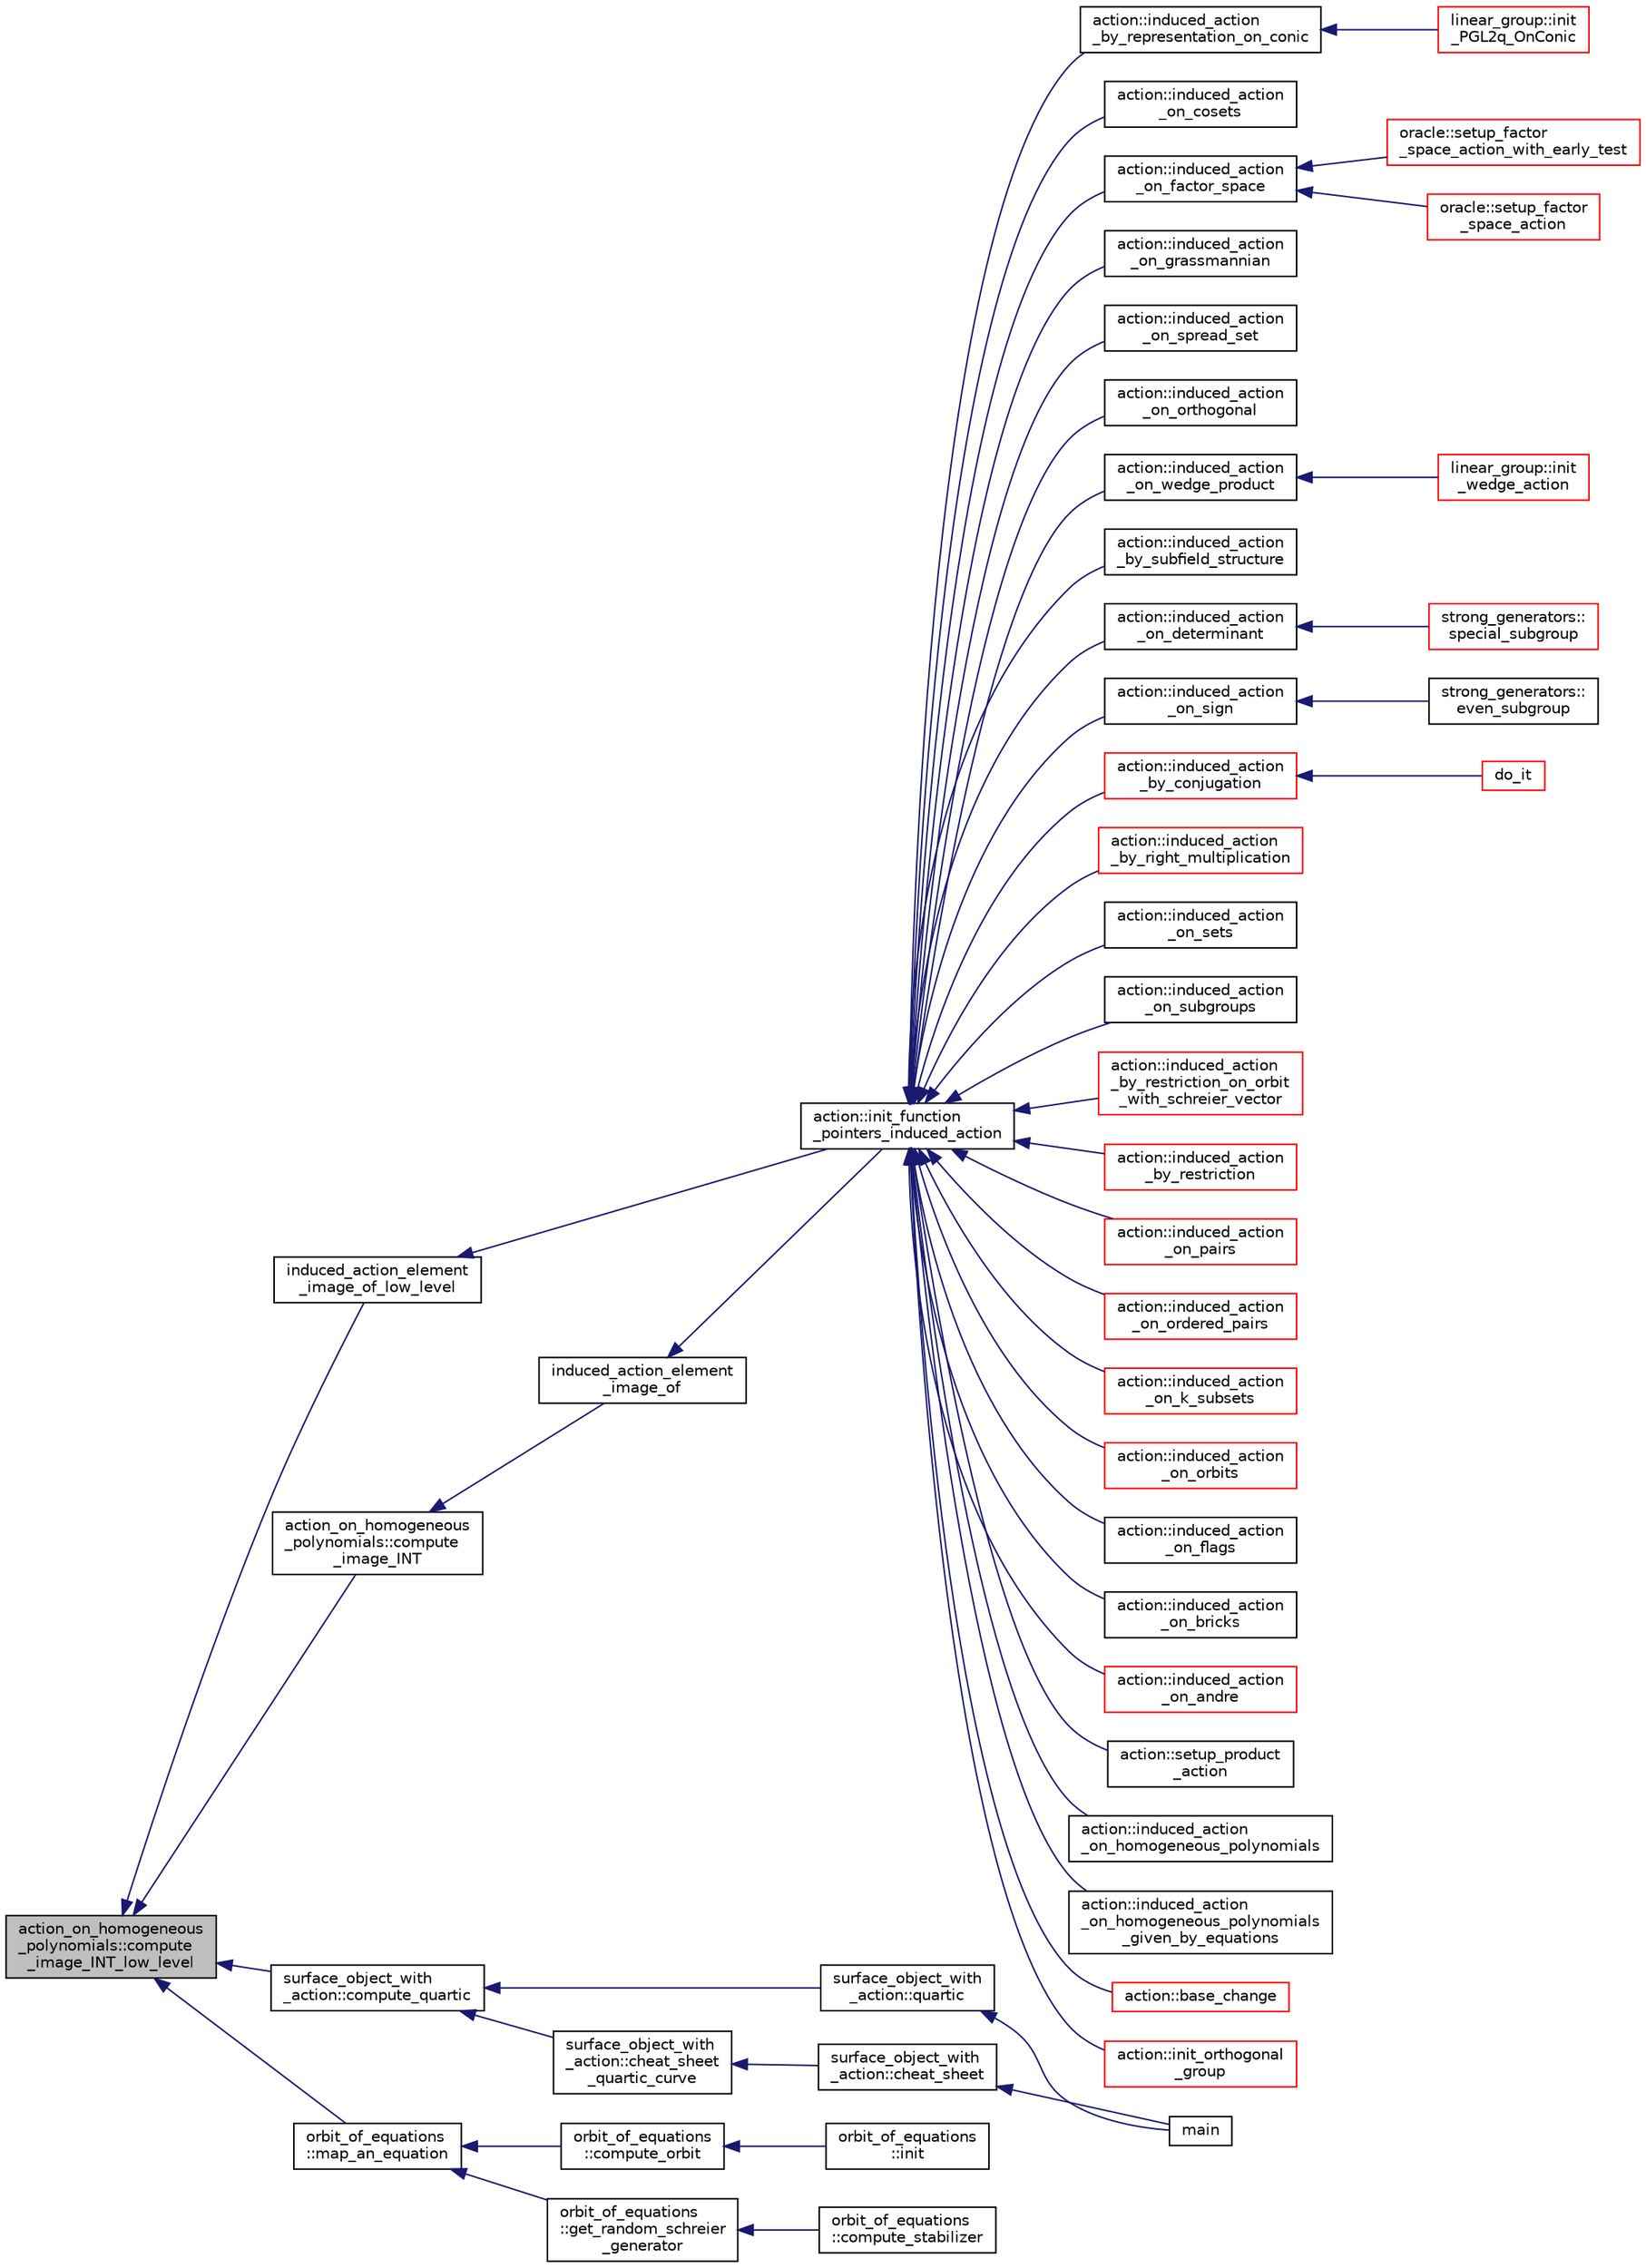 digraph "action_on_homogeneous_polynomials::compute_image_INT_low_level"
{
  edge [fontname="Helvetica",fontsize="10",labelfontname="Helvetica",labelfontsize="10"];
  node [fontname="Helvetica",fontsize="10",shape=record];
  rankdir="LR";
  Node322 [label="action_on_homogeneous\l_polynomials::compute\l_image_INT_low_level",height=0.2,width=0.4,color="black", fillcolor="grey75", style="filled", fontcolor="black"];
  Node322 -> Node323 [dir="back",color="midnightblue",fontsize="10",style="solid",fontname="Helvetica"];
  Node323 [label="induced_action_element\l_image_of_low_level",height=0.2,width=0.4,color="black", fillcolor="white", style="filled",URL="$d3/d27/interface_8_c.html#aa4bc5f68829829d9a41223c260c658c5"];
  Node323 -> Node324 [dir="back",color="midnightblue",fontsize="10",style="solid",fontname="Helvetica"];
  Node324 [label="action::init_function\l_pointers_induced_action",height=0.2,width=0.4,color="black", fillcolor="white", style="filled",URL="$d2/d86/classaction.html#a3b9287d084b24f7a3b9532a7589c58de"];
  Node324 -> Node325 [dir="back",color="midnightblue",fontsize="10",style="solid",fontname="Helvetica"];
  Node325 [label="action::induced_action\l_by_representation_on_conic",height=0.2,width=0.4,color="black", fillcolor="white", style="filled",URL="$d2/d86/classaction.html#a228538e3f07bc186db8eb5da8b90f617"];
  Node325 -> Node326 [dir="back",color="midnightblue",fontsize="10",style="solid",fontname="Helvetica"];
  Node326 [label="linear_group::init\l_PGL2q_OnConic",height=0.2,width=0.4,color="red", fillcolor="white", style="filled",URL="$df/d5a/classlinear__group.html#a84c4d6e1849da4c6f8f096a1af2a8270"];
  Node324 -> Node333 [dir="back",color="midnightblue",fontsize="10",style="solid",fontname="Helvetica"];
  Node333 [label="action::induced_action\l_on_cosets",height=0.2,width=0.4,color="black", fillcolor="white", style="filled",URL="$d2/d86/classaction.html#acbdff5ffed42af6a01f07dffb2787237"];
  Node324 -> Node334 [dir="back",color="midnightblue",fontsize="10",style="solid",fontname="Helvetica"];
  Node334 [label="action::induced_action\l_on_factor_space",height=0.2,width=0.4,color="black", fillcolor="white", style="filled",URL="$d2/d86/classaction.html#af501ff2aa74fb6049bee5c01cd8b909b"];
  Node334 -> Node335 [dir="back",color="midnightblue",fontsize="10",style="solid",fontname="Helvetica"];
  Node335 [label="oracle::setup_factor\l_space_action_with_early_test",height=0.2,width=0.4,color="red", fillcolor="white", style="filled",URL="$d7/da7/classoracle.html#a7c26a85886666829e9727df91d2f01ad"];
  Node334 -> Node415 [dir="back",color="midnightblue",fontsize="10",style="solid",fontname="Helvetica"];
  Node415 [label="oracle::setup_factor\l_space_action",height=0.2,width=0.4,color="red", fillcolor="white", style="filled",URL="$d7/da7/classoracle.html#a181e076f112ba1f32f5fb4e8abebdb18"];
  Node324 -> Node416 [dir="back",color="midnightblue",fontsize="10",style="solid",fontname="Helvetica"];
  Node416 [label="action::induced_action\l_on_grassmannian",height=0.2,width=0.4,color="black", fillcolor="white", style="filled",URL="$d2/d86/classaction.html#a295b730ecc0b0bf30f714094fef956ea"];
  Node324 -> Node417 [dir="back",color="midnightblue",fontsize="10",style="solid",fontname="Helvetica"];
  Node417 [label="action::induced_action\l_on_spread_set",height=0.2,width=0.4,color="black", fillcolor="white", style="filled",URL="$d2/d86/classaction.html#a7c5839c650592f083dc850d81ed05a5b"];
  Node324 -> Node418 [dir="back",color="midnightblue",fontsize="10",style="solid",fontname="Helvetica"];
  Node418 [label="action::induced_action\l_on_orthogonal",height=0.2,width=0.4,color="black", fillcolor="white", style="filled",URL="$d2/d86/classaction.html#a4f191cee643a81d7f18a4d729084e945"];
  Node324 -> Node419 [dir="back",color="midnightblue",fontsize="10",style="solid",fontname="Helvetica"];
  Node419 [label="action::induced_action\l_on_wedge_product",height=0.2,width=0.4,color="black", fillcolor="white", style="filled",URL="$d2/d86/classaction.html#af13a5da25b8e8597ab695edff222fb6a"];
  Node419 -> Node420 [dir="back",color="midnightblue",fontsize="10",style="solid",fontname="Helvetica"];
  Node420 [label="linear_group::init\l_wedge_action",height=0.2,width=0.4,color="red", fillcolor="white", style="filled",URL="$df/d5a/classlinear__group.html#a16a8a2a5fdc535f2263210ca7943119e"];
  Node324 -> Node421 [dir="back",color="midnightblue",fontsize="10",style="solid",fontname="Helvetica"];
  Node421 [label="action::induced_action\l_by_subfield_structure",height=0.2,width=0.4,color="black", fillcolor="white", style="filled",URL="$d2/d86/classaction.html#add42951bdab176ceed6cc4af05dfa948"];
  Node324 -> Node422 [dir="back",color="midnightblue",fontsize="10",style="solid",fontname="Helvetica"];
  Node422 [label="action::induced_action\l_on_determinant",height=0.2,width=0.4,color="black", fillcolor="white", style="filled",URL="$d2/d86/classaction.html#aa6b9d3c2ded2cae185ee31f2200ad0b5"];
  Node422 -> Node423 [dir="back",color="midnightblue",fontsize="10",style="solid",fontname="Helvetica"];
  Node423 [label="strong_generators::\lspecial_subgroup",height=0.2,width=0.4,color="red", fillcolor="white", style="filled",URL="$dc/d09/classstrong__generators.html#a78e9e4d012bb440194e2874c40ca9e29"];
  Node324 -> Node425 [dir="back",color="midnightblue",fontsize="10",style="solid",fontname="Helvetica"];
  Node425 [label="action::induced_action\l_on_sign",height=0.2,width=0.4,color="black", fillcolor="white", style="filled",URL="$d2/d86/classaction.html#ab17b07971b94eae7c5efa21b33f643f1"];
  Node425 -> Node426 [dir="back",color="midnightblue",fontsize="10",style="solid",fontname="Helvetica"];
  Node426 [label="strong_generators::\leven_subgroup",height=0.2,width=0.4,color="black", fillcolor="white", style="filled",URL="$dc/d09/classstrong__generators.html#a8c1a171968f012ec245b0487a6af66e0"];
  Node324 -> Node427 [dir="back",color="midnightblue",fontsize="10",style="solid",fontname="Helvetica"];
  Node427 [label="action::induced_action\l_by_conjugation",height=0.2,width=0.4,color="red", fillcolor="white", style="filled",URL="$d2/d86/classaction.html#a45fb7703c6acac791acdcde339d21cc2"];
  Node427 -> Node428 [dir="back",color="midnightblue",fontsize="10",style="solid",fontname="Helvetica"];
  Node428 [label="do_it",height=0.2,width=0.4,color="red", fillcolor="white", style="filled",URL="$da/da3/burnside_8_c.html#a6a1ed4d46bdb13e56112f47f0565c25b"];
  Node324 -> Node435 [dir="back",color="midnightblue",fontsize="10",style="solid",fontname="Helvetica"];
  Node435 [label="action::induced_action\l_by_right_multiplication",height=0.2,width=0.4,color="red", fillcolor="white", style="filled",URL="$d2/d86/classaction.html#aafa2818d9d98046507e2754938be0c04"];
  Node324 -> Node438 [dir="back",color="midnightblue",fontsize="10",style="solid",fontname="Helvetica"];
  Node438 [label="action::induced_action\l_on_sets",height=0.2,width=0.4,color="black", fillcolor="white", style="filled",URL="$d2/d86/classaction.html#a09639acee6b88644c103b17050cc32f1"];
  Node324 -> Node439 [dir="back",color="midnightblue",fontsize="10",style="solid",fontname="Helvetica"];
  Node439 [label="action::induced_action\l_on_subgroups",height=0.2,width=0.4,color="black", fillcolor="white", style="filled",URL="$d2/d86/classaction.html#ad0de7ea45a2a73c1b8e0f52ee3ce4610"];
  Node324 -> Node440 [dir="back",color="midnightblue",fontsize="10",style="solid",fontname="Helvetica"];
  Node440 [label="action::induced_action\l_by_restriction_on_orbit\l_with_schreier_vector",height=0.2,width=0.4,color="red", fillcolor="white", style="filled",URL="$d2/d86/classaction.html#ad3ddab72625d9bebe7ac8eaef488cf4c"];
  Node324 -> Node442 [dir="back",color="midnightblue",fontsize="10",style="solid",fontname="Helvetica"];
  Node442 [label="action::induced_action\l_by_restriction",height=0.2,width=0.4,color="red", fillcolor="white", style="filled",URL="$d2/d86/classaction.html#a37c21f74a97c921d882a308370c06357"];
  Node324 -> Node482 [dir="back",color="midnightblue",fontsize="10",style="solid",fontname="Helvetica"];
  Node482 [label="action::induced_action\l_on_pairs",height=0.2,width=0.4,color="red", fillcolor="white", style="filled",URL="$d2/d86/classaction.html#a4b01c7b3cc749218e9dbd84b9fed90b3"];
  Node324 -> Node484 [dir="back",color="midnightblue",fontsize="10",style="solid",fontname="Helvetica"];
  Node484 [label="action::induced_action\l_on_ordered_pairs",height=0.2,width=0.4,color="red", fillcolor="white", style="filled",URL="$d2/d86/classaction.html#ad290e0cc115881e0b9ddab7f7071975e"];
  Node324 -> Node485 [dir="back",color="midnightblue",fontsize="10",style="solid",fontname="Helvetica"];
  Node485 [label="action::induced_action\l_on_k_subsets",height=0.2,width=0.4,color="red", fillcolor="white", style="filled",URL="$d2/d86/classaction.html#a2eb6058853cffc4c099099e07ecbe612"];
  Node324 -> Node487 [dir="back",color="midnightblue",fontsize="10",style="solid",fontname="Helvetica"];
  Node487 [label="action::induced_action\l_on_orbits",height=0.2,width=0.4,color="red", fillcolor="white", style="filled",URL="$d2/d86/classaction.html#a875913e4919877fe3dcae039ce44d7d8"];
  Node324 -> Node491 [dir="back",color="midnightblue",fontsize="10",style="solid",fontname="Helvetica"];
  Node491 [label="action::induced_action\l_on_flags",height=0.2,width=0.4,color="black", fillcolor="white", style="filled",URL="$d2/d86/classaction.html#afb1ac2fda2a79462e38c133330982341"];
  Node324 -> Node492 [dir="back",color="midnightblue",fontsize="10",style="solid",fontname="Helvetica"];
  Node492 [label="action::induced_action\l_on_bricks",height=0.2,width=0.4,color="black", fillcolor="white", style="filled",URL="$d2/d86/classaction.html#a71c71472fda2eefb125cd852d5feb306"];
  Node324 -> Node493 [dir="back",color="midnightblue",fontsize="10",style="solid",fontname="Helvetica"];
  Node493 [label="action::induced_action\l_on_andre",height=0.2,width=0.4,color="red", fillcolor="white", style="filled",URL="$d2/d86/classaction.html#a917efe5d7ae49b86dbf397540939fea4"];
  Node324 -> Node495 [dir="back",color="midnightblue",fontsize="10",style="solid",fontname="Helvetica"];
  Node495 [label="action::setup_product\l_action",height=0.2,width=0.4,color="black", fillcolor="white", style="filled",URL="$d2/d86/classaction.html#a35c717fb546189c007a89bb7b133e2f6"];
  Node324 -> Node496 [dir="back",color="midnightblue",fontsize="10",style="solid",fontname="Helvetica"];
  Node496 [label="action::induced_action\l_on_homogeneous_polynomials",height=0.2,width=0.4,color="black", fillcolor="white", style="filled",URL="$d2/d86/classaction.html#acafe8fb1e63926ce35338a292b621f8a"];
  Node324 -> Node497 [dir="back",color="midnightblue",fontsize="10",style="solid",fontname="Helvetica"];
  Node497 [label="action::induced_action\l_on_homogeneous_polynomials\l_given_by_equations",height=0.2,width=0.4,color="black", fillcolor="white", style="filled",URL="$d2/d86/classaction.html#a8f8df8dabfaa711297c20d44a2c1946a"];
  Node324 -> Node498 [dir="back",color="midnightblue",fontsize="10",style="solid",fontname="Helvetica"];
  Node498 [label="action::base_change",height=0.2,width=0.4,color="red", fillcolor="white", style="filled",URL="$d2/d86/classaction.html#a1cab1a81da804692affaf9b7060c90f6"];
  Node324 -> Node526 [dir="back",color="midnightblue",fontsize="10",style="solid",fontname="Helvetica"];
  Node526 [label="action::init_orthogonal\l_group",height=0.2,width=0.4,color="red", fillcolor="white", style="filled",URL="$d2/d86/classaction.html#a2cfe124956ed67d8b7a927bb44847cc2"];
  Node322 -> Node534 [dir="back",color="midnightblue",fontsize="10",style="solid",fontname="Helvetica"];
  Node534 [label="action_on_homogeneous\l_polynomials::compute\l_image_INT",height=0.2,width=0.4,color="black", fillcolor="white", style="filled",URL="$d5/dd4/classaction__on__homogeneous__polynomials.html#a84c216eed330590e9ede771b560869ac"];
  Node534 -> Node535 [dir="back",color="midnightblue",fontsize="10",style="solid",fontname="Helvetica"];
  Node535 [label="induced_action_element\l_image_of",height=0.2,width=0.4,color="black", fillcolor="white", style="filled",URL="$d3/d27/interface_8_c.html#a821850d6c3988dd122de0489cd36f0f0"];
  Node535 -> Node324 [dir="back",color="midnightblue",fontsize="10",style="solid",fontname="Helvetica"];
  Node322 -> Node536 [dir="back",color="midnightblue",fontsize="10",style="solid",fontname="Helvetica"];
  Node536 [label="surface_object_with\l_action::compute_quartic",height=0.2,width=0.4,color="black", fillcolor="white", style="filled",URL="$db/d28/classsurface__object__with__action.html#a81b56bce88b110aa6b38cfd4dce46122"];
  Node536 -> Node537 [dir="back",color="midnightblue",fontsize="10",style="solid",fontname="Helvetica"];
  Node537 [label="surface_object_with\l_action::quartic",height=0.2,width=0.4,color="black", fillcolor="white", style="filled",URL="$db/d28/classsurface__object__with__action.html#a0143b698eb050332a79ed95f7d274ada"];
  Node537 -> Node381 [dir="back",color="midnightblue",fontsize="10",style="solid",fontname="Helvetica"];
  Node381 [label="main",height=0.2,width=0.4,color="black", fillcolor="white", style="filled",URL="$d2/dfa/create__surface__main_8_c.html#a217dbf8b442f20279ea00b898af96f52"];
  Node536 -> Node538 [dir="back",color="midnightblue",fontsize="10",style="solid",fontname="Helvetica"];
  Node538 [label="surface_object_with\l_action::cheat_sheet\l_quartic_curve",height=0.2,width=0.4,color="black", fillcolor="white", style="filled",URL="$db/d28/classsurface__object__with__action.html#a7f42e37fc76dd9b6b113e35c2b886b36"];
  Node538 -> Node539 [dir="back",color="midnightblue",fontsize="10",style="solid",fontname="Helvetica"];
  Node539 [label="surface_object_with\l_action::cheat_sheet",height=0.2,width=0.4,color="black", fillcolor="white", style="filled",URL="$db/d28/classsurface__object__with__action.html#a13371a6bb26f27759adcc0f7292b12d2"];
  Node539 -> Node381 [dir="back",color="midnightblue",fontsize="10",style="solid",fontname="Helvetica"];
  Node322 -> Node540 [dir="back",color="midnightblue",fontsize="10",style="solid",fontname="Helvetica"];
  Node540 [label="orbit_of_equations\l::map_an_equation",height=0.2,width=0.4,color="black", fillcolor="white", style="filled",URL="$dd/d23/classorbit__of__equations.html#a2e38752d8c03f4284edce9c6da70b956"];
  Node540 -> Node541 [dir="back",color="midnightblue",fontsize="10",style="solid",fontname="Helvetica"];
  Node541 [label="orbit_of_equations\l::compute_orbit",height=0.2,width=0.4,color="black", fillcolor="white", style="filled",URL="$dd/d23/classorbit__of__equations.html#a2480fe1fbd00783f0bdaee6019a24b13"];
  Node541 -> Node542 [dir="back",color="midnightblue",fontsize="10",style="solid",fontname="Helvetica"];
  Node542 [label="orbit_of_equations\l::init",height=0.2,width=0.4,color="black", fillcolor="white", style="filled",URL="$dd/d23/classorbit__of__equations.html#a2b96b10845d73e9a5565a040703f740e"];
  Node540 -> Node543 [dir="back",color="midnightblue",fontsize="10",style="solid",fontname="Helvetica"];
  Node543 [label="orbit_of_equations\l::get_random_schreier\l_generator",height=0.2,width=0.4,color="black", fillcolor="white", style="filled",URL="$dd/d23/classorbit__of__equations.html#a7c047be29a86d0afa0278750182c4617"];
  Node543 -> Node544 [dir="back",color="midnightblue",fontsize="10",style="solid",fontname="Helvetica"];
  Node544 [label="orbit_of_equations\l::compute_stabilizer",height=0.2,width=0.4,color="black", fillcolor="white", style="filled",URL="$dd/d23/classorbit__of__equations.html#ae91b1fc7aaed29d4cd3ece65d39eb300"];
}

